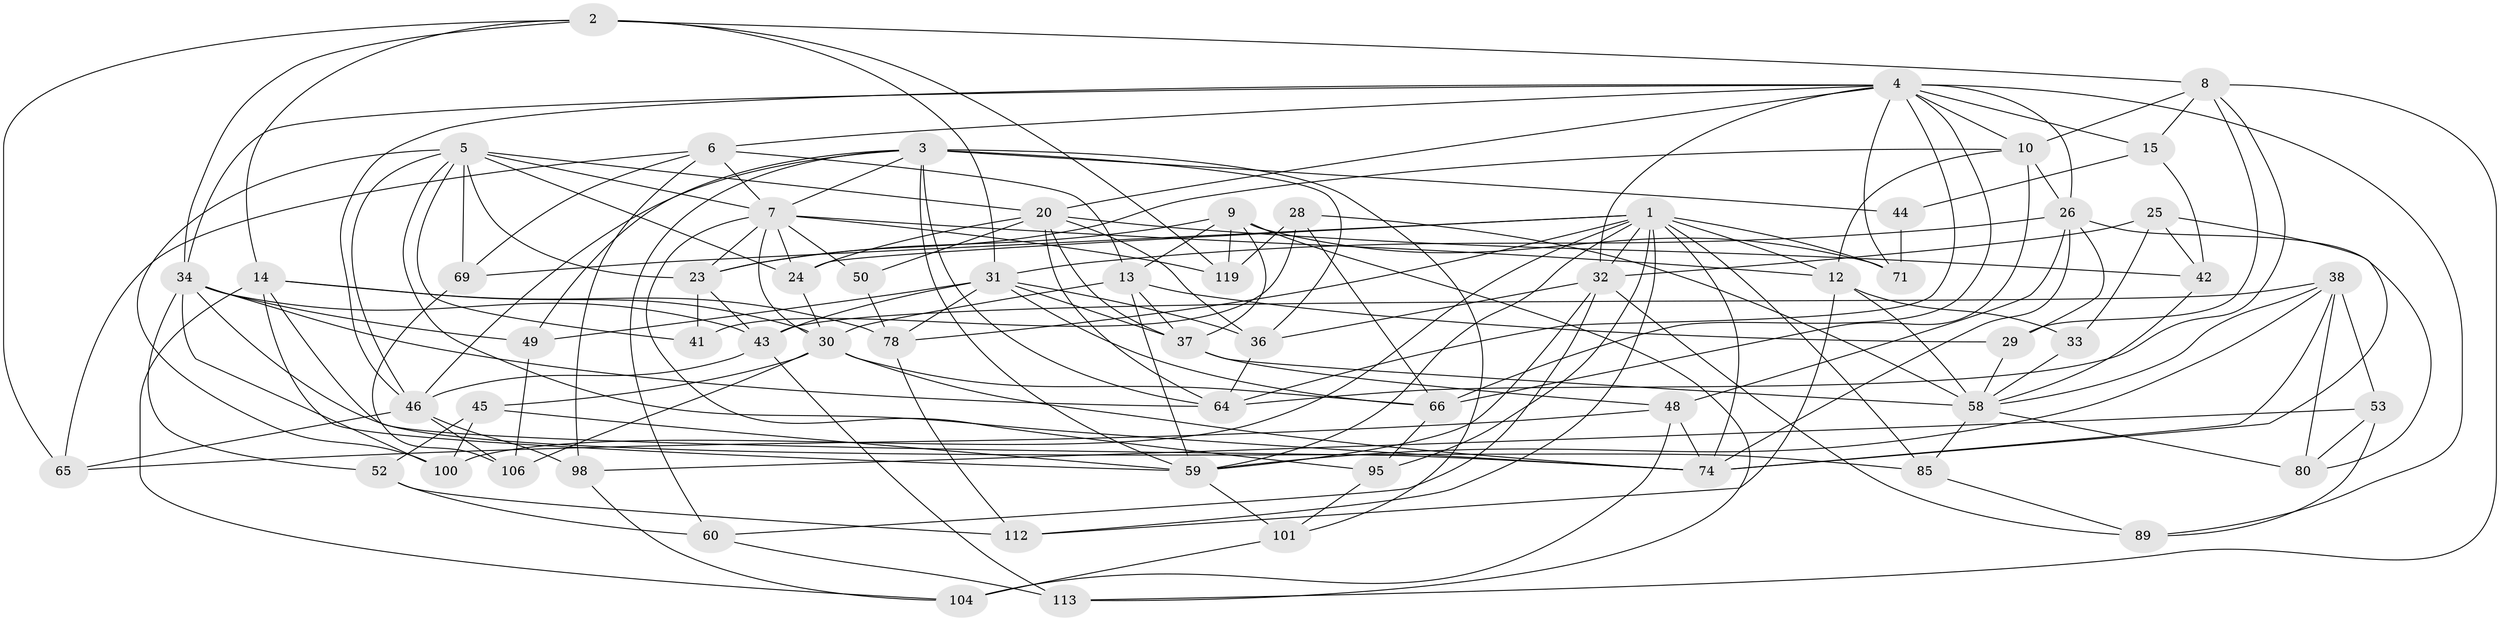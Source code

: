 // original degree distribution, {4: 1.0}
// Generated by graph-tools (version 1.1) at 2025/16/03/09/25 04:16:37]
// undirected, 62 vertices, 173 edges
graph export_dot {
graph [start="1"]
  node [color=gray90,style=filled];
  1 [super="+115+16"];
  2 [super="+35"];
  3 [super="+19+76"];
  4 [super="+21+57"];
  5 [super="+91+56"];
  6 [super="+102"];
  7 [super="+27+67+11+77"];
  8 [super="+83"];
  9 [super="+17"];
  10 [super="+75"];
  12 [super="+47+18"];
  13 [super="+39"];
  14 [super="+55"];
  15;
  20 [super="+110+90"];
  23 [super="+82+117"];
  24 [super="+97"];
  25;
  26 [super="+73+109"];
  28;
  29;
  30 [super="+62"];
  31 [super="+54"];
  32 [super="+51+40"];
  33;
  34 [super="+63"];
  36 [super="+111"];
  37 [super="+123"];
  38 [super="+87"];
  41;
  42;
  43 [super="+93"];
  44;
  45;
  46 [super="+107"];
  48 [super="+79"];
  49;
  50;
  52;
  53;
  58 [super="+61+81"];
  59 [super="+72"];
  60;
  64 [super="+68"];
  65;
  66 [super="+108"];
  69;
  71;
  74 [super="+94+86"];
  78 [super="+96"];
  80;
  85;
  89;
  95;
  98;
  100;
  101;
  104;
  106;
  112;
  113;
  119;
  1 -- 69;
  1 -- 112;
  1 -- 32;
  1 -- 85;
  1 -- 59;
  1 -- 100;
  1 -- 71;
  1 -- 74;
  1 -- 12;
  1 -- 78;
  1 -- 24;
  1 -- 95;
  2 -- 14;
  2 -- 34;
  2 -- 65;
  2 -- 119;
  2 -- 31;
  2 -- 8;
  3 -- 49;
  3 -- 64;
  3 -- 44 [weight=2];
  3 -- 60;
  3 -- 101;
  3 -- 7;
  3 -- 36;
  3 -- 59;
  3 -- 46;
  4 -- 89;
  4 -- 34;
  4 -- 10 [weight=2];
  4 -- 46 [weight=2];
  4 -- 32;
  4 -- 64;
  4 -- 71;
  4 -- 15;
  4 -- 20;
  4 -- 6;
  4 -- 66;
  4 -- 26;
  5 -- 24 [weight=2];
  5 -- 69;
  5 -- 41;
  5 -- 23;
  5 -- 20;
  5 -- 100;
  5 -- 7;
  5 -- 74;
  5 -- 46;
  6 -- 13;
  6 -- 69;
  6 -- 65;
  6 -- 98;
  6 -- 7;
  7 -- 23;
  7 -- 24;
  7 -- 119;
  7 -- 12;
  7 -- 30;
  7 -- 50;
  7 -- 95;
  8 -- 29;
  8 -- 64;
  8 -- 10;
  8 -- 113;
  8 -- 15;
  9 -- 13;
  9 -- 71;
  9 -- 23;
  9 -- 113;
  9 -- 119;
  9 -- 37;
  10 -- 26;
  10 -- 23 [weight=2];
  10 -- 12;
  10 -- 66;
  12 -- 58 [weight=2];
  12 -- 33 [weight=2];
  12 -- 112;
  13 -- 37;
  13 -- 59;
  13 -- 29;
  13 -- 30;
  14 -- 30;
  14 -- 78;
  14 -- 104;
  14 -- 59;
  14 -- 74;
  15 -- 42;
  15 -- 44;
  20 -- 42;
  20 -- 64;
  20 -- 24;
  20 -- 50;
  20 -- 37;
  20 -- 36;
  23 -- 41 [weight=2];
  23 -- 43;
  24 -- 30;
  25 -- 42;
  25 -- 33;
  25 -- 74;
  25 -- 32;
  26 -- 74;
  26 -- 48 [weight=2];
  26 -- 29;
  26 -- 31;
  26 -- 80;
  28 -- 119;
  28 -- 66;
  28 -- 41;
  28 -- 58;
  29 -- 58;
  30 -- 106;
  30 -- 74;
  30 -- 66;
  30 -- 45;
  31 -- 78;
  31 -- 49;
  31 -- 36;
  31 -- 37;
  31 -- 43;
  31 -- 66;
  32 -- 60;
  32 -- 36 [weight=2];
  32 -- 89;
  32 -- 59;
  33 -- 58;
  34 -- 49;
  34 -- 100;
  34 -- 64;
  34 -- 52;
  34 -- 85;
  34 -- 43;
  36 -- 64;
  37 -- 58;
  37 -- 48;
  38 -- 59;
  38 -- 53;
  38 -- 74;
  38 -- 80;
  38 -- 58;
  38 -- 43;
  42 -- 58;
  43 -- 113;
  43 -- 46;
  44 -- 71;
  45 -- 52;
  45 -- 100;
  45 -- 59;
  46 -- 106;
  46 -- 65;
  46 -- 98;
  48 -- 104;
  48 -- 65;
  48 -- 74;
  49 -- 106;
  50 -- 78 [weight=2];
  52 -- 112;
  52 -- 60;
  53 -- 80;
  53 -- 89;
  53 -- 98;
  58 -- 80;
  58 -- 85;
  59 -- 101;
  60 -- 113;
  66 -- 95;
  69 -- 106;
  78 -- 112;
  85 -- 89;
  95 -- 101;
  98 -- 104;
  101 -- 104;
}
